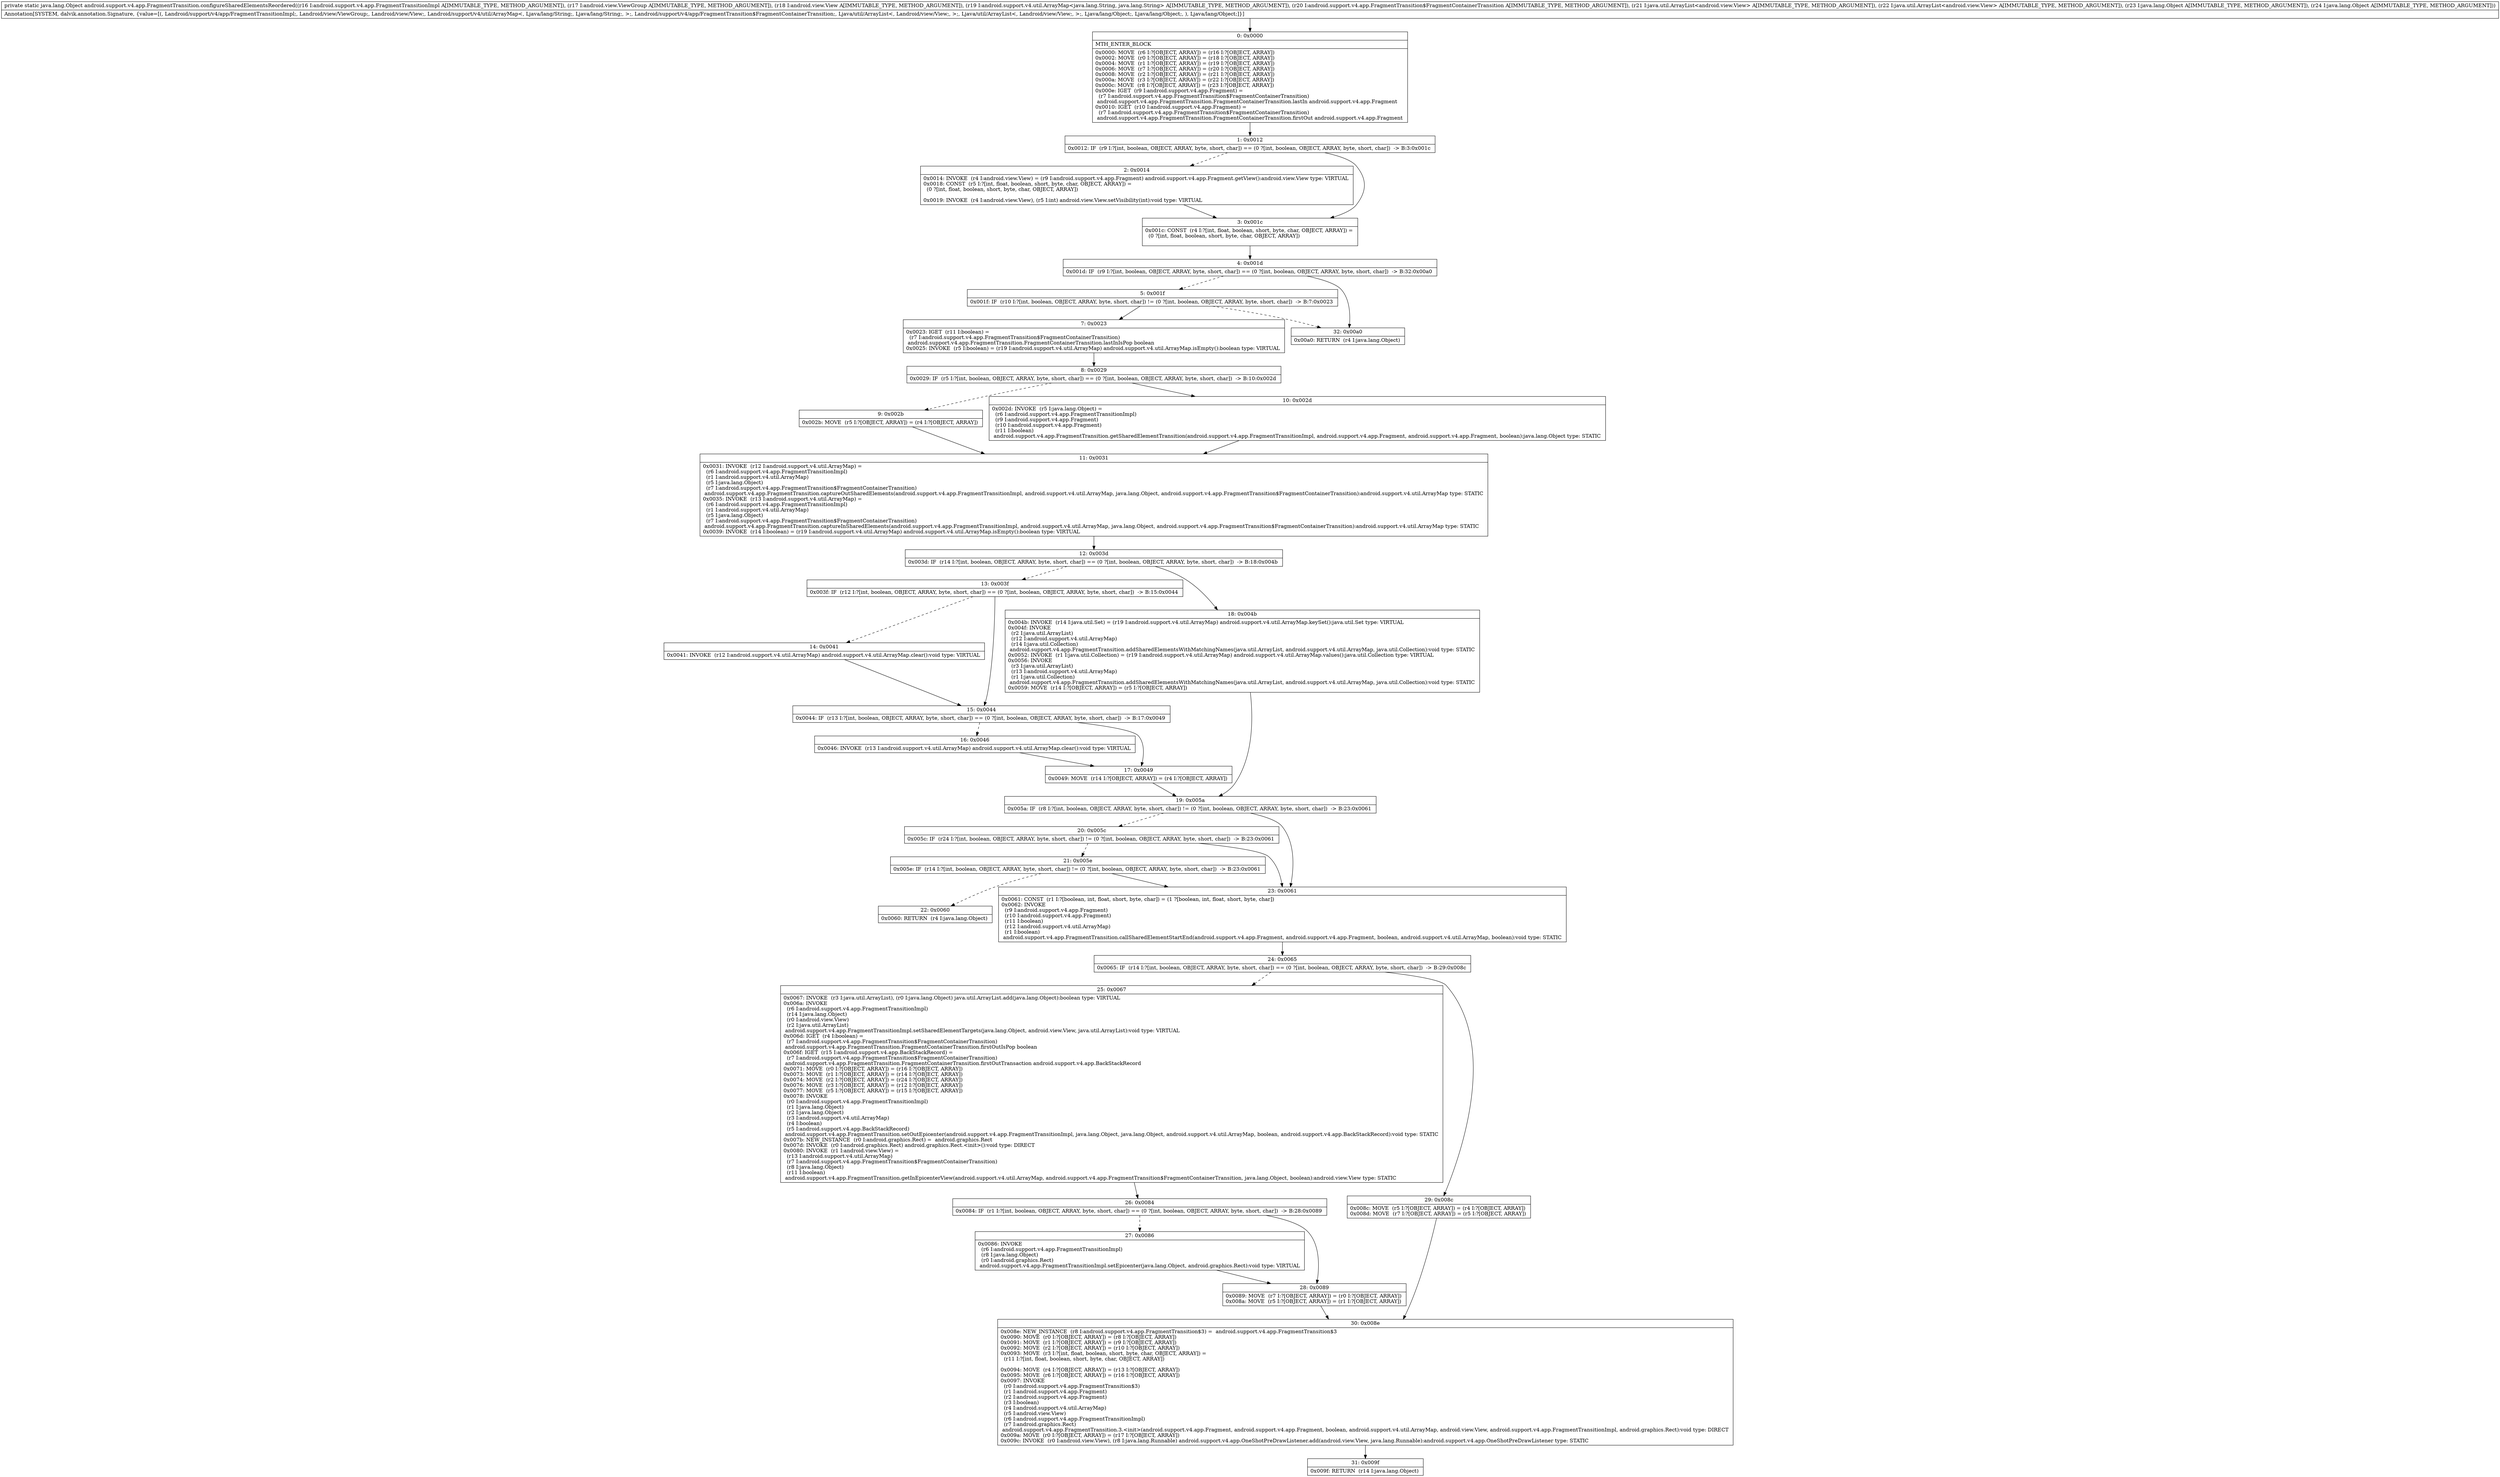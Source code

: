 digraph "CFG forandroid.support.v4.app.FragmentTransition.configureSharedElementsReordered(Landroid\/support\/v4\/app\/FragmentTransitionImpl;Landroid\/view\/ViewGroup;Landroid\/view\/View;Landroid\/support\/v4\/util\/ArrayMap;Landroid\/support\/v4\/app\/FragmentTransition$FragmentContainerTransition;Ljava\/util\/ArrayList;Ljava\/util\/ArrayList;Ljava\/lang\/Object;Ljava\/lang\/Object;)Ljava\/lang\/Object;" {
Node_0 [shape=record,label="{0\:\ 0x0000|MTH_ENTER_BLOCK\l|0x0000: MOVE  (r6 I:?[OBJECT, ARRAY]) = (r16 I:?[OBJECT, ARRAY]) \l0x0002: MOVE  (r0 I:?[OBJECT, ARRAY]) = (r18 I:?[OBJECT, ARRAY]) \l0x0004: MOVE  (r1 I:?[OBJECT, ARRAY]) = (r19 I:?[OBJECT, ARRAY]) \l0x0006: MOVE  (r7 I:?[OBJECT, ARRAY]) = (r20 I:?[OBJECT, ARRAY]) \l0x0008: MOVE  (r2 I:?[OBJECT, ARRAY]) = (r21 I:?[OBJECT, ARRAY]) \l0x000a: MOVE  (r3 I:?[OBJECT, ARRAY]) = (r22 I:?[OBJECT, ARRAY]) \l0x000c: MOVE  (r8 I:?[OBJECT, ARRAY]) = (r23 I:?[OBJECT, ARRAY]) \l0x000e: IGET  (r9 I:android.support.v4.app.Fragment) = \l  (r7 I:android.support.v4.app.FragmentTransition$FragmentContainerTransition)\l android.support.v4.app.FragmentTransition.FragmentContainerTransition.lastIn android.support.v4.app.Fragment \l0x0010: IGET  (r10 I:android.support.v4.app.Fragment) = \l  (r7 I:android.support.v4.app.FragmentTransition$FragmentContainerTransition)\l android.support.v4.app.FragmentTransition.FragmentContainerTransition.firstOut android.support.v4.app.Fragment \l}"];
Node_1 [shape=record,label="{1\:\ 0x0012|0x0012: IF  (r9 I:?[int, boolean, OBJECT, ARRAY, byte, short, char]) == (0 ?[int, boolean, OBJECT, ARRAY, byte, short, char])  \-\> B:3:0x001c \l}"];
Node_2 [shape=record,label="{2\:\ 0x0014|0x0014: INVOKE  (r4 I:android.view.View) = (r9 I:android.support.v4.app.Fragment) android.support.v4.app.Fragment.getView():android.view.View type: VIRTUAL \l0x0018: CONST  (r5 I:?[int, float, boolean, short, byte, char, OBJECT, ARRAY]) = \l  (0 ?[int, float, boolean, short, byte, char, OBJECT, ARRAY])\l \l0x0019: INVOKE  (r4 I:android.view.View), (r5 I:int) android.view.View.setVisibility(int):void type: VIRTUAL \l}"];
Node_3 [shape=record,label="{3\:\ 0x001c|0x001c: CONST  (r4 I:?[int, float, boolean, short, byte, char, OBJECT, ARRAY]) = \l  (0 ?[int, float, boolean, short, byte, char, OBJECT, ARRAY])\l \l}"];
Node_4 [shape=record,label="{4\:\ 0x001d|0x001d: IF  (r9 I:?[int, boolean, OBJECT, ARRAY, byte, short, char]) == (0 ?[int, boolean, OBJECT, ARRAY, byte, short, char])  \-\> B:32:0x00a0 \l}"];
Node_5 [shape=record,label="{5\:\ 0x001f|0x001f: IF  (r10 I:?[int, boolean, OBJECT, ARRAY, byte, short, char]) != (0 ?[int, boolean, OBJECT, ARRAY, byte, short, char])  \-\> B:7:0x0023 \l}"];
Node_7 [shape=record,label="{7\:\ 0x0023|0x0023: IGET  (r11 I:boolean) = \l  (r7 I:android.support.v4.app.FragmentTransition$FragmentContainerTransition)\l android.support.v4.app.FragmentTransition.FragmentContainerTransition.lastInIsPop boolean \l0x0025: INVOKE  (r5 I:boolean) = (r19 I:android.support.v4.util.ArrayMap) android.support.v4.util.ArrayMap.isEmpty():boolean type: VIRTUAL \l}"];
Node_8 [shape=record,label="{8\:\ 0x0029|0x0029: IF  (r5 I:?[int, boolean, OBJECT, ARRAY, byte, short, char]) == (0 ?[int, boolean, OBJECT, ARRAY, byte, short, char])  \-\> B:10:0x002d \l}"];
Node_9 [shape=record,label="{9\:\ 0x002b|0x002b: MOVE  (r5 I:?[OBJECT, ARRAY]) = (r4 I:?[OBJECT, ARRAY]) \l}"];
Node_10 [shape=record,label="{10\:\ 0x002d|0x002d: INVOKE  (r5 I:java.lang.Object) = \l  (r6 I:android.support.v4.app.FragmentTransitionImpl)\l  (r9 I:android.support.v4.app.Fragment)\l  (r10 I:android.support.v4.app.Fragment)\l  (r11 I:boolean)\l android.support.v4.app.FragmentTransition.getSharedElementTransition(android.support.v4.app.FragmentTransitionImpl, android.support.v4.app.Fragment, android.support.v4.app.Fragment, boolean):java.lang.Object type: STATIC \l}"];
Node_11 [shape=record,label="{11\:\ 0x0031|0x0031: INVOKE  (r12 I:android.support.v4.util.ArrayMap) = \l  (r6 I:android.support.v4.app.FragmentTransitionImpl)\l  (r1 I:android.support.v4.util.ArrayMap)\l  (r5 I:java.lang.Object)\l  (r7 I:android.support.v4.app.FragmentTransition$FragmentContainerTransition)\l android.support.v4.app.FragmentTransition.captureOutSharedElements(android.support.v4.app.FragmentTransitionImpl, android.support.v4.util.ArrayMap, java.lang.Object, android.support.v4.app.FragmentTransition$FragmentContainerTransition):android.support.v4.util.ArrayMap type: STATIC \l0x0035: INVOKE  (r13 I:android.support.v4.util.ArrayMap) = \l  (r6 I:android.support.v4.app.FragmentTransitionImpl)\l  (r1 I:android.support.v4.util.ArrayMap)\l  (r5 I:java.lang.Object)\l  (r7 I:android.support.v4.app.FragmentTransition$FragmentContainerTransition)\l android.support.v4.app.FragmentTransition.captureInSharedElements(android.support.v4.app.FragmentTransitionImpl, android.support.v4.util.ArrayMap, java.lang.Object, android.support.v4.app.FragmentTransition$FragmentContainerTransition):android.support.v4.util.ArrayMap type: STATIC \l0x0039: INVOKE  (r14 I:boolean) = (r19 I:android.support.v4.util.ArrayMap) android.support.v4.util.ArrayMap.isEmpty():boolean type: VIRTUAL \l}"];
Node_12 [shape=record,label="{12\:\ 0x003d|0x003d: IF  (r14 I:?[int, boolean, OBJECT, ARRAY, byte, short, char]) == (0 ?[int, boolean, OBJECT, ARRAY, byte, short, char])  \-\> B:18:0x004b \l}"];
Node_13 [shape=record,label="{13\:\ 0x003f|0x003f: IF  (r12 I:?[int, boolean, OBJECT, ARRAY, byte, short, char]) == (0 ?[int, boolean, OBJECT, ARRAY, byte, short, char])  \-\> B:15:0x0044 \l}"];
Node_14 [shape=record,label="{14\:\ 0x0041|0x0041: INVOKE  (r12 I:android.support.v4.util.ArrayMap) android.support.v4.util.ArrayMap.clear():void type: VIRTUAL \l}"];
Node_15 [shape=record,label="{15\:\ 0x0044|0x0044: IF  (r13 I:?[int, boolean, OBJECT, ARRAY, byte, short, char]) == (0 ?[int, boolean, OBJECT, ARRAY, byte, short, char])  \-\> B:17:0x0049 \l}"];
Node_16 [shape=record,label="{16\:\ 0x0046|0x0046: INVOKE  (r13 I:android.support.v4.util.ArrayMap) android.support.v4.util.ArrayMap.clear():void type: VIRTUAL \l}"];
Node_17 [shape=record,label="{17\:\ 0x0049|0x0049: MOVE  (r14 I:?[OBJECT, ARRAY]) = (r4 I:?[OBJECT, ARRAY]) \l}"];
Node_18 [shape=record,label="{18\:\ 0x004b|0x004b: INVOKE  (r14 I:java.util.Set) = (r19 I:android.support.v4.util.ArrayMap) android.support.v4.util.ArrayMap.keySet():java.util.Set type: VIRTUAL \l0x004f: INVOKE  \l  (r2 I:java.util.ArrayList)\l  (r12 I:android.support.v4.util.ArrayMap)\l  (r14 I:java.util.Collection)\l android.support.v4.app.FragmentTransition.addSharedElementsWithMatchingNames(java.util.ArrayList, android.support.v4.util.ArrayMap, java.util.Collection):void type: STATIC \l0x0052: INVOKE  (r1 I:java.util.Collection) = (r19 I:android.support.v4.util.ArrayMap) android.support.v4.util.ArrayMap.values():java.util.Collection type: VIRTUAL \l0x0056: INVOKE  \l  (r3 I:java.util.ArrayList)\l  (r13 I:android.support.v4.util.ArrayMap)\l  (r1 I:java.util.Collection)\l android.support.v4.app.FragmentTransition.addSharedElementsWithMatchingNames(java.util.ArrayList, android.support.v4.util.ArrayMap, java.util.Collection):void type: STATIC \l0x0059: MOVE  (r14 I:?[OBJECT, ARRAY]) = (r5 I:?[OBJECT, ARRAY]) \l}"];
Node_19 [shape=record,label="{19\:\ 0x005a|0x005a: IF  (r8 I:?[int, boolean, OBJECT, ARRAY, byte, short, char]) != (0 ?[int, boolean, OBJECT, ARRAY, byte, short, char])  \-\> B:23:0x0061 \l}"];
Node_20 [shape=record,label="{20\:\ 0x005c|0x005c: IF  (r24 I:?[int, boolean, OBJECT, ARRAY, byte, short, char]) != (0 ?[int, boolean, OBJECT, ARRAY, byte, short, char])  \-\> B:23:0x0061 \l}"];
Node_21 [shape=record,label="{21\:\ 0x005e|0x005e: IF  (r14 I:?[int, boolean, OBJECT, ARRAY, byte, short, char]) != (0 ?[int, boolean, OBJECT, ARRAY, byte, short, char])  \-\> B:23:0x0061 \l}"];
Node_22 [shape=record,label="{22\:\ 0x0060|0x0060: RETURN  (r4 I:java.lang.Object) \l}"];
Node_23 [shape=record,label="{23\:\ 0x0061|0x0061: CONST  (r1 I:?[boolean, int, float, short, byte, char]) = (1 ?[boolean, int, float, short, byte, char]) \l0x0062: INVOKE  \l  (r9 I:android.support.v4.app.Fragment)\l  (r10 I:android.support.v4.app.Fragment)\l  (r11 I:boolean)\l  (r12 I:android.support.v4.util.ArrayMap)\l  (r1 I:boolean)\l android.support.v4.app.FragmentTransition.callSharedElementStartEnd(android.support.v4.app.Fragment, android.support.v4.app.Fragment, boolean, android.support.v4.util.ArrayMap, boolean):void type: STATIC \l}"];
Node_24 [shape=record,label="{24\:\ 0x0065|0x0065: IF  (r14 I:?[int, boolean, OBJECT, ARRAY, byte, short, char]) == (0 ?[int, boolean, OBJECT, ARRAY, byte, short, char])  \-\> B:29:0x008c \l}"];
Node_25 [shape=record,label="{25\:\ 0x0067|0x0067: INVOKE  (r3 I:java.util.ArrayList), (r0 I:java.lang.Object) java.util.ArrayList.add(java.lang.Object):boolean type: VIRTUAL \l0x006a: INVOKE  \l  (r6 I:android.support.v4.app.FragmentTransitionImpl)\l  (r14 I:java.lang.Object)\l  (r0 I:android.view.View)\l  (r2 I:java.util.ArrayList)\l android.support.v4.app.FragmentTransitionImpl.setSharedElementTargets(java.lang.Object, android.view.View, java.util.ArrayList):void type: VIRTUAL \l0x006d: IGET  (r4 I:boolean) = \l  (r7 I:android.support.v4.app.FragmentTransition$FragmentContainerTransition)\l android.support.v4.app.FragmentTransition.FragmentContainerTransition.firstOutIsPop boolean \l0x006f: IGET  (r15 I:android.support.v4.app.BackStackRecord) = \l  (r7 I:android.support.v4.app.FragmentTransition$FragmentContainerTransition)\l android.support.v4.app.FragmentTransition.FragmentContainerTransition.firstOutTransaction android.support.v4.app.BackStackRecord \l0x0071: MOVE  (r0 I:?[OBJECT, ARRAY]) = (r16 I:?[OBJECT, ARRAY]) \l0x0073: MOVE  (r1 I:?[OBJECT, ARRAY]) = (r14 I:?[OBJECT, ARRAY]) \l0x0074: MOVE  (r2 I:?[OBJECT, ARRAY]) = (r24 I:?[OBJECT, ARRAY]) \l0x0076: MOVE  (r3 I:?[OBJECT, ARRAY]) = (r12 I:?[OBJECT, ARRAY]) \l0x0077: MOVE  (r5 I:?[OBJECT, ARRAY]) = (r15 I:?[OBJECT, ARRAY]) \l0x0078: INVOKE  \l  (r0 I:android.support.v4.app.FragmentTransitionImpl)\l  (r1 I:java.lang.Object)\l  (r2 I:java.lang.Object)\l  (r3 I:android.support.v4.util.ArrayMap)\l  (r4 I:boolean)\l  (r5 I:android.support.v4.app.BackStackRecord)\l android.support.v4.app.FragmentTransition.setOutEpicenter(android.support.v4.app.FragmentTransitionImpl, java.lang.Object, java.lang.Object, android.support.v4.util.ArrayMap, boolean, android.support.v4.app.BackStackRecord):void type: STATIC \l0x007b: NEW_INSTANCE  (r0 I:android.graphics.Rect) =  android.graphics.Rect \l0x007d: INVOKE  (r0 I:android.graphics.Rect) android.graphics.Rect.\<init\>():void type: DIRECT \l0x0080: INVOKE  (r1 I:android.view.View) = \l  (r13 I:android.support.v4.util.ArrayMap)\l  (r7 I:android.support.v4.app.FragmentTransition$FragmentContainerTransition)\l  (r8 I:java.lang.Object)\l  (r11 I:boolean)\l android.support.v4.app.FragmentTransition.getInEpicenterView(android.support.v4.util.ArrayMap, android.support.v4.app.FragmentTransition$FragmentContainerTransition, java.lang.Object, boolean):android.view.View type: STATIC \l}"];
Node_26 [shape=record,label="{26\:\ 0x0084|0x0084: IF  (r1 I:?[int, boolean, OBJECT, ARRAY, byte, short, char]) == (0 ?[int, boolean, OBJECT, ARRAY, byte, short, char])  \-\> B:28:0x0089 \l}"];
Node_27 [shape=record,label="{27\:\ 0x0086|0x0086: INVOKE  \l  (r6 I:android.support.v4.app.FragmentTransitionImpl)\l  (r8 I:java.lang.Object)\l  (r0 I:android.graphics.Rect)\l android.support.v4.app.FragmentTransitionImpl.setEpicenter(java.lang.Object, android.graphics.Rect):void type: VIRTUAL \l}"];
Node_28 [shape=record,label="{28\:\ 0x0089|0x0089: MOVE  (r7 I:?[OBJECT, ARRAY]) = (r0 I:?[OBJECT, ARRAY]) \l0x008a: MOVE  (r5 I:?[OBJECT, ARRAY]) = (r1 I:?[OBJECT, ARRAY]) \l}"];
Node_29 [shape=record,label="{29\:\ 0x008c|0x008c: MOVE  (r5 I:?[OBJECT, ARRAY]) = (r4 I:?[OBJECT, ARRAY]) \l0x008d: MOVE  (r7 I:?[OBJECT, ARRAY]) = (r5 I:?[OBJECT, ARRAY]) \l}"];
Node_30 [shape=record,label="{30\:\ 0x008e|0x008e: NEW_INSTANCE  (r8 I:android.support.v4.app.FragmentTransition$3) =  android.support.v4.app.FragmentTransition$3 \l0x0090: MOVE  (r0 I:?[OBJECT, ARRAY]) = (r8 I:?[OBJECT, ARRAY]) \l0x0091: MOVE  (r1 I:?[OBJECT, ARRAY]) = (r9 I:?[OBJECT, ARRAY]) \l0x0092: MOVE  (r2 I:?[OBJECT, ARRAY]) = (r10 I:?[OBJECT, ARRAY]) \l0x0093: MOVE  (r3 I:?[int, float, boolean, short, byte, char, OBJECT, ARRAY]) = \l  (r11 I:?[int, float, boolean, short, byte, char, OBJECT, ARRAY])\l \l0x0094: MOVE  (r4 I:?[OBJECT, ARRAY]) = (r13 I:?[OBJECT, ARRAY]) \l0x0095: MOVE  (r6 I:?[OBJECT, ARRAY]) = (r16 I:?[OBJECT, ARRAY]) \l0x0097: INVOKE  \l  (r0 I:android.support.v4.app.FragmentTransition$3)\l  (r1 I:android.support.v4.app.Fragment)\l  (r2 I:android.support.v4.app.Fragment)\l  (r3 I:boolean)\l  (r4 I:android.support.v4.util.ArrayMap)\l  (r5 I:android.view.View)\l  (r6 I:android.support.v4.app.FragmentTransitionImpl)\l  (r7 I:android.graphics.Rect)\l android.support.v4.app.FragmentTransition.3.\<init\>(android.support.v4.app.Fragment, android.support.v4.app.Fragment, boolean, android.support.v4.util.ArrayMap, android.view.View, android.support.v4.app.FragmentTransitionImpl, android.graphics.Rect):void type: DIRECT \l0x009a: MOVE  (r0 I:?[OBJECT, ARRAY]) = (r17 I:?[OBJECT, ARRAY]) \l0x009c: INVOKE  (r0 I:android.view.View), (r8 I:java.lang.Runnable) android.support.v4.app.OneShotPreDrawListener.add(android.view.View, java.lang.Runnable):android.support.v4.app.OneShotPreDrawListener type: STATIC \l}"];
Node_31 [shape=record,label="{31\:\ 0x009f|0x009f: RETURN  (r14 I:java.lang.Object) \l}"];
Node_32 [shape=record,label="{32\:\ 0x00a0|0x00a0: RETURN  (r4 I:java.lang.Object) \l}"];
MethodNode[shape=record,label="{private static java.lang.Object android.support.v4.app.FragmentTransition.configureSharedElementsReordered((r16 I:android.support.v4.app.FragmentTransitionImpl A[IMMUTABLE_TYPE, METHOD_ARGUMENT]), (r17 I:android.view.ViewGroup A[IMMUTABLE_TYPE, METHOD_ARGUMENT]), (r18 I:android.view.View A[IMMUTABLE_TYPE, METHOD_ARGUMENT]), (r19 I:android.support.v4.util.ArrayMap\<java.lang.String, java.lang.String\> A[IMMUTABLE_TYPE, METHOD_ARGUMENT]), (r20 I:android.support.v4.app.FragmentTransition$FragmentContainerTransition A[IMMUTABLE_TYPE, METHOD_ARGUMENT]), (r21 I:java.util.ArrayList\<android.view.View\> A[IMMUTABLE_TYPE, METHOD_ARGUMENT]), (r22 I:java.util.ArrayList\<android.view.View\> A[IMMUTABLE_TYPE, METHOD_ARGUMENT]), (r23 I:java.lang.Object A[IMMUTABLE_TYPE, METHOD_ARGUMENT]), (r24 I:java.lang.Object A[IMMUTABLE_TYPE, METHOD_ARGUMENT]))  | Annotation[SYSTEM, dalvik.annotation.Signature, \{value=[(, Landroid\/support\/v4\/app\/FragmentTransitionImpl;, Landroid\/view\/ViewGroup;, Landroid\/view\/View;, Landroid\/support\/v4\/util\/ArrayMap\<, Ljava\/lang\/String;, Ljava\/lang\/String;, \>;, Landroid\/support\/v4\/app\/FragmentTransition$FragmentContainerTransition;, Ljava\/util\/ArrayList\<, Landroid\/view\/View;, \>;, Ljava\/util\/ArrayList\<, Landroid\/view\/View;, \>;, Ljava\/lang\/Object;, Ljava\/lang\/Object;, ), Ljava\/lang\/Object;]\}]\l}"];
MethodNode -> Node_0;
Node_0 -> Node_1;
Node_1 -> Node_2[style=dashed];
Node_1 -> Node_3;
Node_2 -> Node_3;
Node_3 -> Node_4;
Node_4 -> Node_5[style=dashed];
Node_4 -> Node_32;
Node_5 -> Node_7;
Node_5 -> Node_32[style=dashed];
Node_7 -> Node_8;
Node_8 -> Node_9[style=dashed];
Node_8 -> Node_10;
Node_9 -> Node_11;
Node_10 -> Node_11;
Node_11 -> Node_12;
Node_12 -> Node_13[style=dashed];
Node_12 -> Node_18;
Node_13 -> Node_14[style=dashed];
Node_13 -> Node_15;
Node_14 -> Node_15;
Node_15 -> Node_16[style=dashed];
Node_15 -> Node_17;
Node_16 -> Node_17;
Node_17 -> Node_19;
Node_18 -> Node_19;
Node_19 -> Node_20[style=dashed];
Node_19 -> Node_23;
Node_20 -> Node_21[style=dashed];
Node_20 -> Node_23;
Node_21 -> Node_22[style=dashed];
Node_21 -> Node_23;
Node_23 -> Node_24;
Node_24 -> Node_25[style=dashed];
Node_24 -> Node_29;
Node_25 -> Node_26;
Node_26 -> Node_27[style=dashed];
Node_26 -> Node_28;
Node_27 -> Node_28;
Node_28 -> Node_30;
Node_29 -> Node_30;
Node_30 -> Node_31;
}

